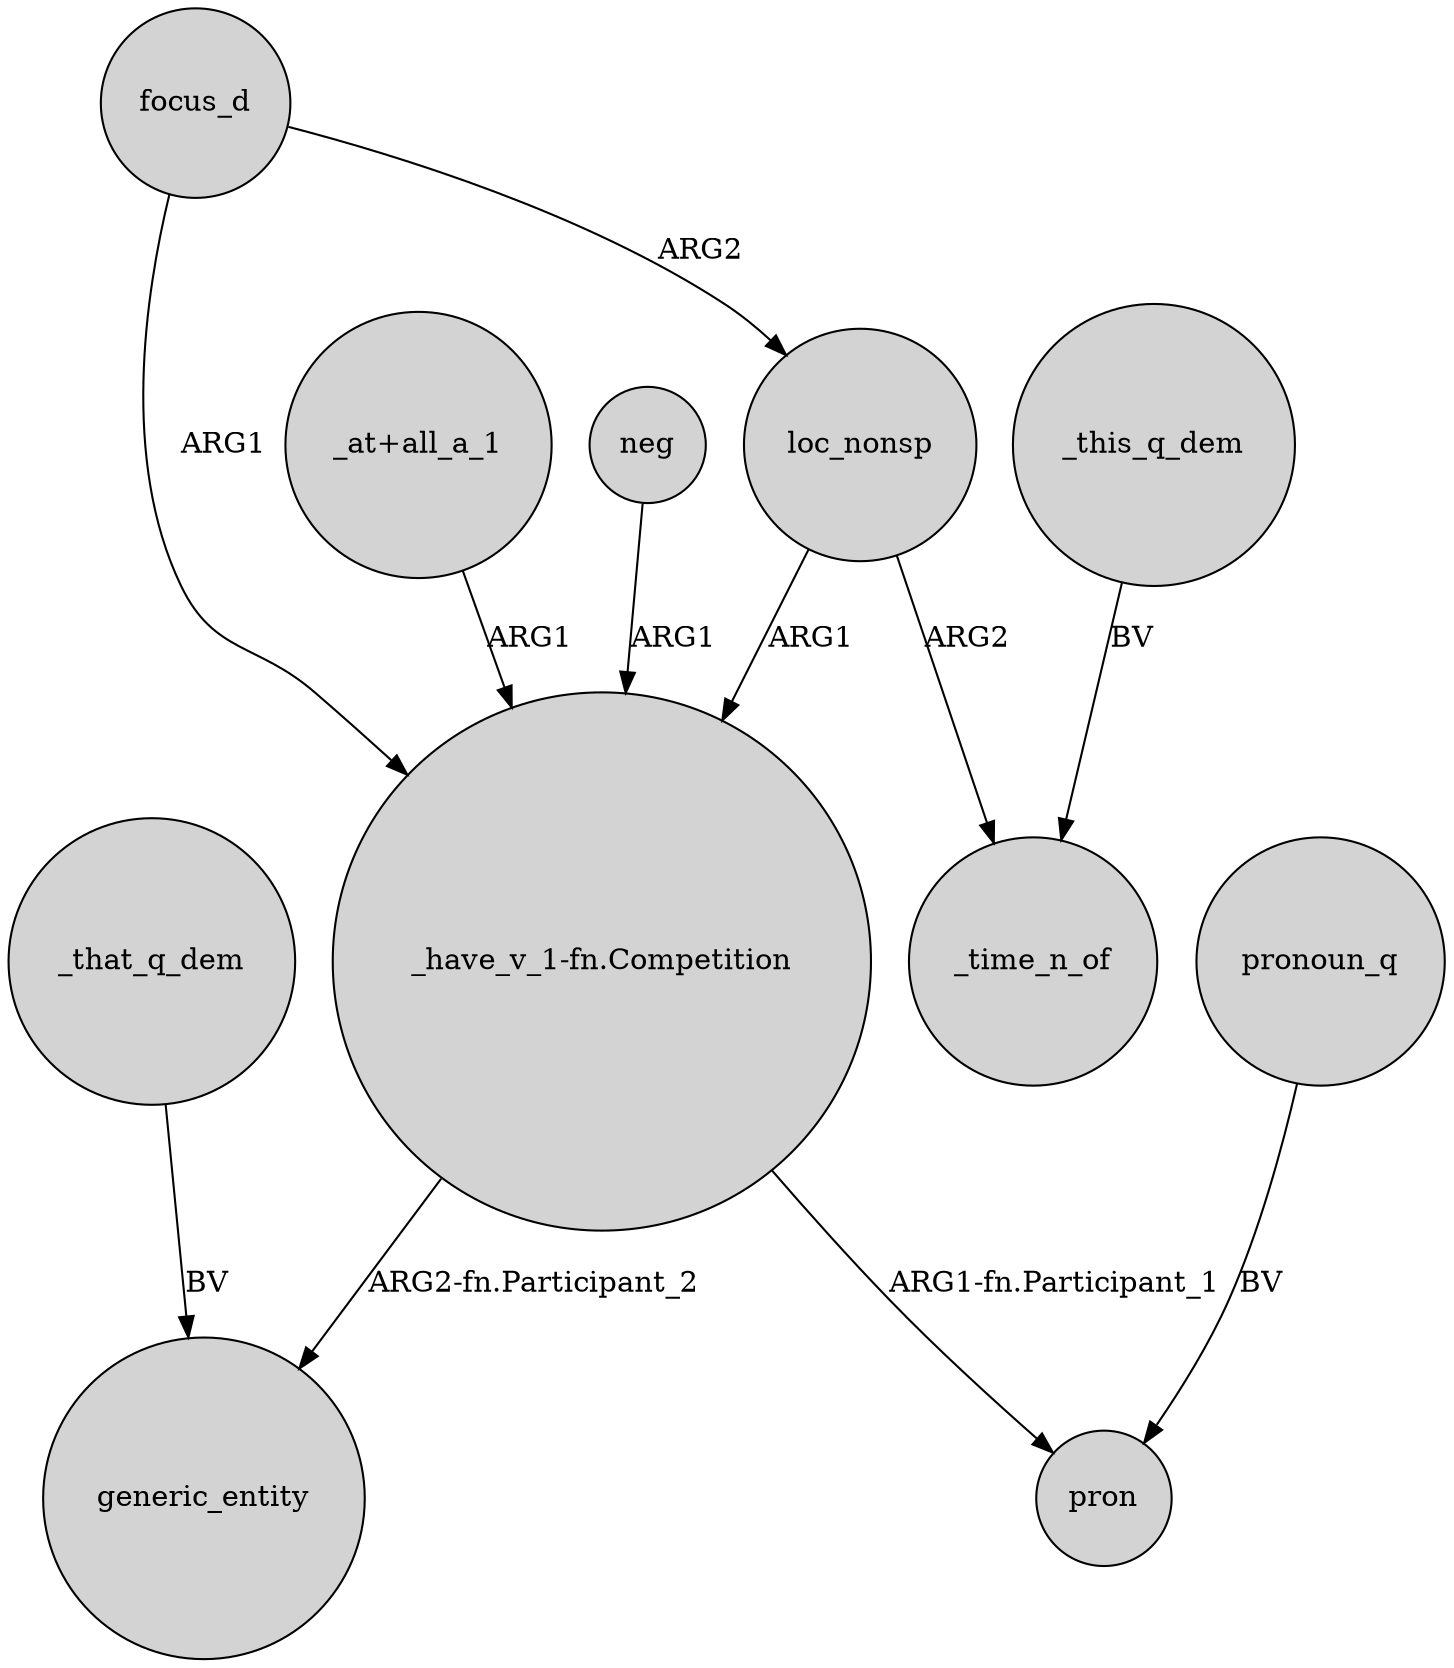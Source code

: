 digraph {
	node [shape=circle style=filled]
	"_have_v_1-fn.Competition" -> generic_entity [label="ARG2-fn.Participant_2"]
	loc_nonsp -> _time_n_of [label=ARG2]
	focus_d -> "_have_v_1-fn.Competition" [label=ARG1]
	"_at+all_a_1" -> "_have_v_1-fn.Competition" [label=ARG1]
	focus_d -> loc_nonsp [label=ARG2]
	_that_q_dem -> generic_entity [label=BV]
	loc_nonsp -> "_have_v_1-fn.Competition" [label=ARG1]
	pronoun_q -> pron [label=BV]
	_this_q_dem -> _time_n_of [label=BV]
	"_have_v_1-fn.Competition" -> pron [label="ARG1-fn.Participant_1"]
	neg -> "_have_v_1-fn.Competition" [label=ARG1]
}
